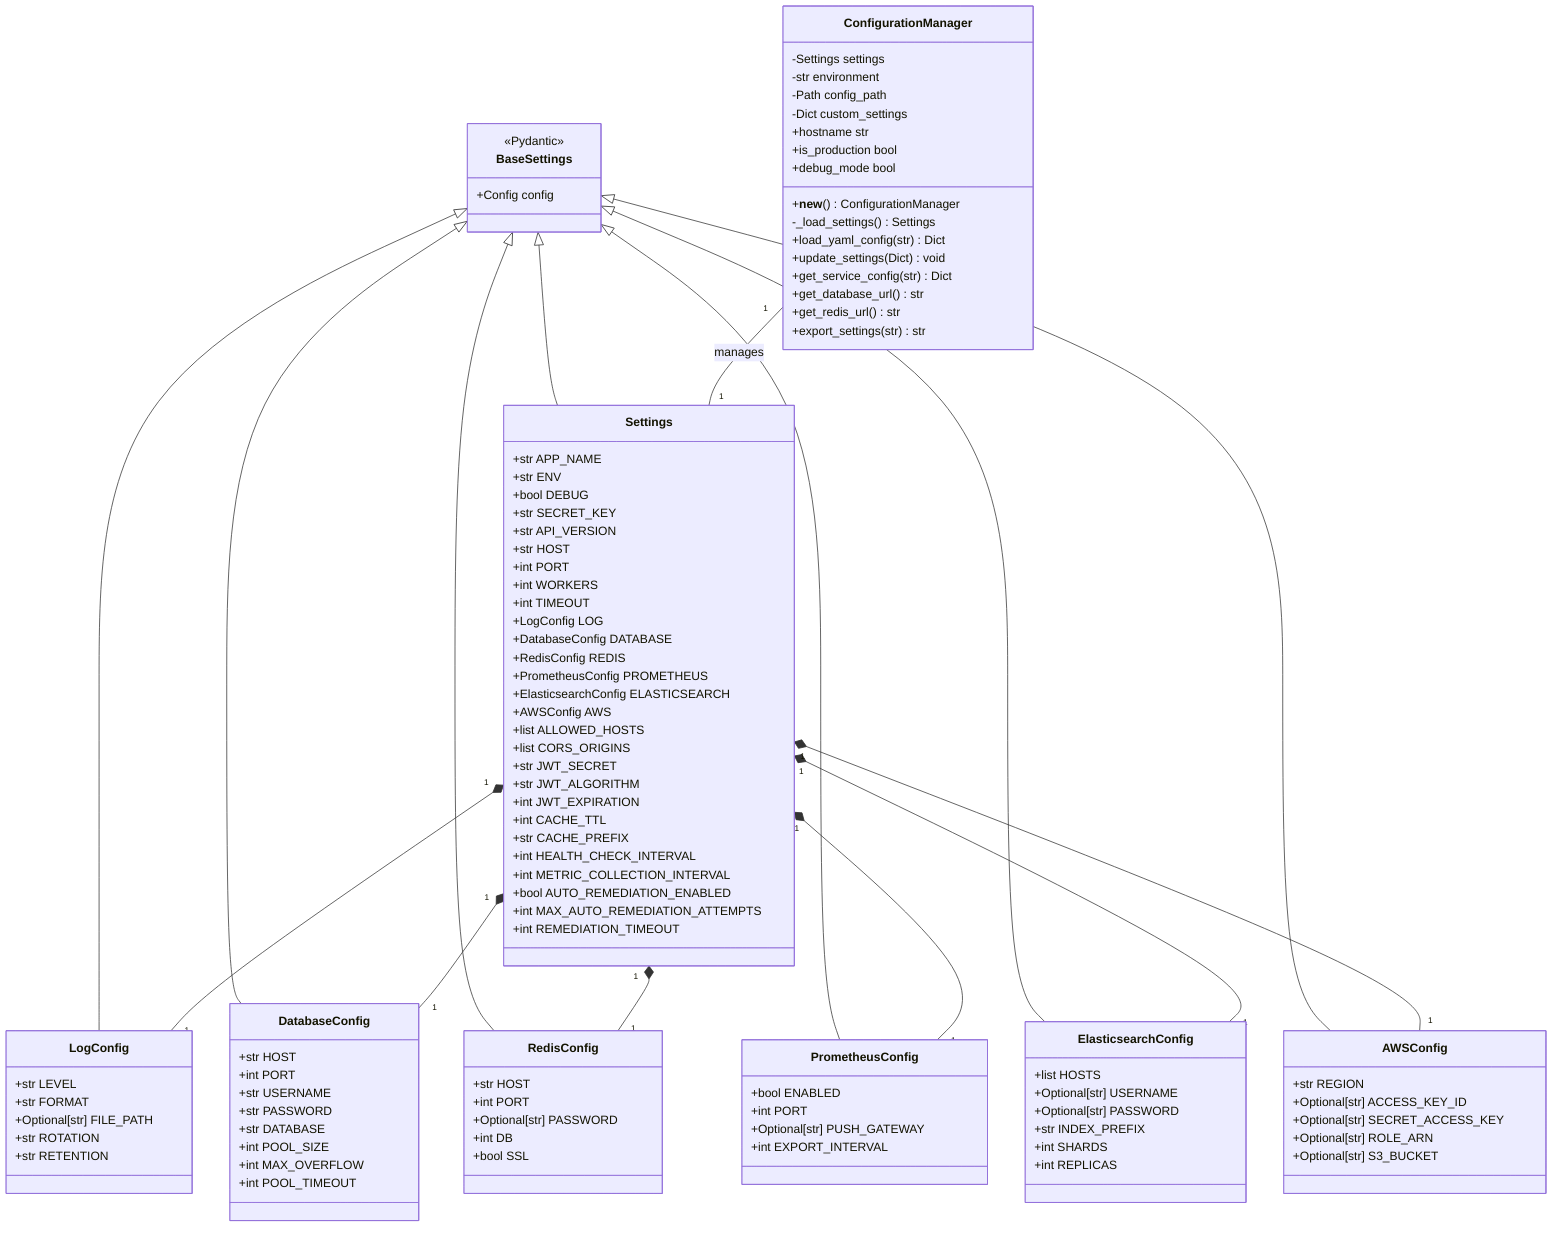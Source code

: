 classDiagram
    class BaseSettings {
        <<Pydantic>>
        +Config config
    }

    class Settings {
        +str APP_NAME
        +str ENV
        +bool DEBUG
        +str SECRET_KEY
        +str API_VERSION
        +str HOST
        +int PORT
        +int WORKERS
        +int TIMEOUT
        +LogConfig LOG
        +DatabaseConfig DATABASE
        +RedisConfig REDIS
        +PrometheusConfig PROMETHEUS
        +ElasticsearchConfig ELASTICSEARCH
        +AWSConfig AWS
        +list ALLOWED_HOSTS
        +list CORS_ORIGINS
        +str JWT_SECRET
        +str JWT_ALGORITHM
        +int JWT_EXPIRATION
        +int CACHE_TTL
        +str CACHE_PREFIX
        +int HEALTH_CHECK_INTERVAL
        +int METRIC_COLLECTION_INTERVAL
        +bool AUTO_REMEDIATION_ENABLED
        +int MAX_AUTO_REMEDIATION_ATTEMPTS
        +int REMEDIATION_TIMEOUT
    }

    class LogConfig {
        +str LEVEL
        +str FORMAT
        +Optional[str] FILE_PATH
        +str ROTATION
        +str RETENTION
    }

    class DatabaseConfig {
        +str HOST
        +int PORT
        +str USERNAME
        +str PASSWORD
        +str DATABASE
        +int POOL_SIZE
        +int MAX_OVERFLOW
        +int POOL_TIMEOUT
    }

    class RedisConfig {
        +str HOST
        +int PORT
        +Optional[str] PASSWORD
        +int DB
        +bool SSL
    }

    class PrometheusConfig {
        +bool ENABLED
        +int PORT
        +Optional[str] PUSH_GATEWAY
        +int EXPORT_INTERVAL
    }

    class ElasticsearchConfig {
        +list HOSTS
        +Optional[str] USERNAME
        +Optional[str] PASSWORD
        +str INDEX_PREFIX
        +int SHARDS
        +int REPLICAS
    }

    class AWSConfig {
        +str REGION
        +Optional[str] ACCESS_KEY_ID
        +Optional[str] SECRET_ACCESS_KEY
        +Optional[str] ROLE_ARN
        +Optional[str] S3_BUCKET
    }

    class ConfigurationManager {
        -Settings settings
        -str environment
        -Path config_path
        -Dict custom_settings
        +__new__() ConfigurationManager
        -_load_settings() Settings
        +load_yaml_config(str) Dict
        +update_settings(Dict) void
        +get_service_config(str) Dict
        +get_database_url() str
        +get_redis_url() str
        +export_settings(str) str
        +hostname str
        +is_production bool
        +debug_mode bool
    }

    BaseSettings <|-- Settings
    BaseSettings <|-- LogConfig
    BaseSettings <|-- DatabaseConfig
    BaseSettings <|-- RedisConfig
    BaseSettings <|-- PrometheusConfig
    BaseSettings <|-- ElasticsearchConfig
    BaseSettings <|-- AWSConfig
    Settings "1" *-- "1" LogConfig
    Settings "1" *-- "1" DatabaseConfig
    Settings "1" *-- "1" RedisConfig
    Settings "1" *-- "1" PrometheusConfig
    Settings "1" *-- "1" ElasticsearchConfig
    Settings "1" *-- "1" AWSConfig
    ConfigurationManager "1" -- "1" Settings : manages